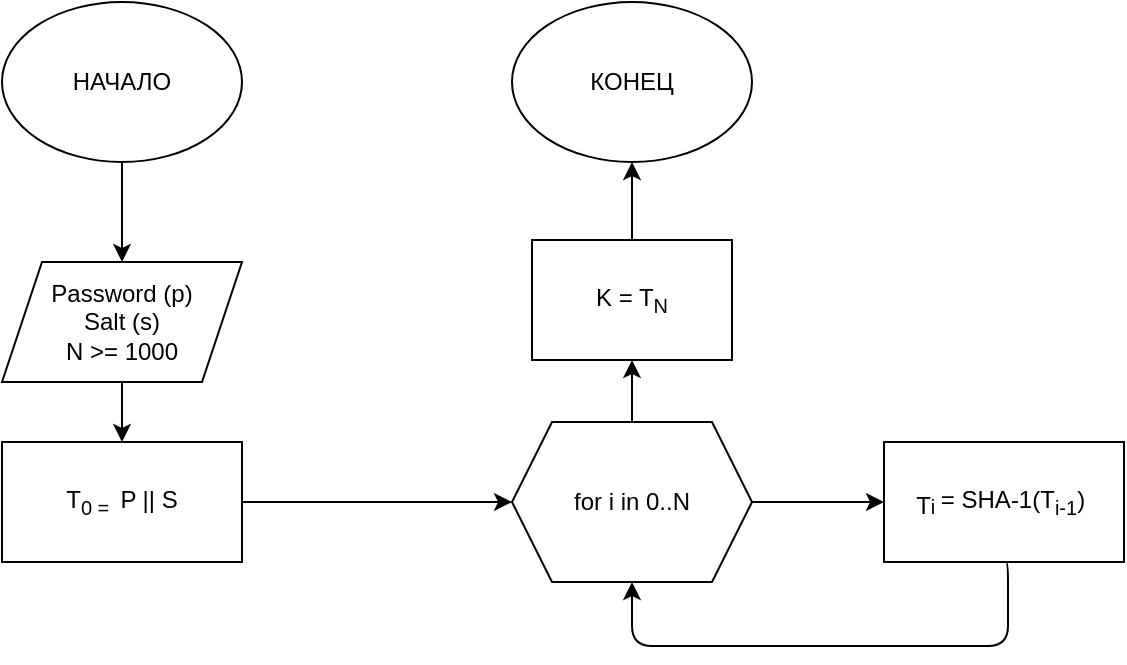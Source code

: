 <mxfile>
    <diagram id="S9_ol3plgFHYAdwla_OP" name="Page-1">
        <mxGraphModel dx="820" dy="563" grid="0" gridSize="10" guides="1" tooltips="1" connect="1" arrows="1" fold="1" page="1" pageScale="1" pageWidth="850" pageHeight="1100" background="#FFFFFF" math="0" shadow="0">
            <root>
                <mxCell id="0"/>
                <mxCell id="1" parent="0"/>
                <mxCell id="61" style="edgeStyle=none;html=1;entryX=0.5;entryY=0;entryDx=0;entryDy=0;labelBackgroundColor=none;fillColor=none;fontColor=#000000;labelBorderColor=none;strokeColor=#000000;" parent="1" source="62" target="64" edge="1">
                    <mxGeometry relative="1" as="geometry">
                        <mxPoint x="230" y="260" as="targetPoint"/>
                    </mxGeometry>
                </mxCell>
                <mxCell id="62" value="НАЧАЛО" style="ellipse;whiteSpace=wrap;html=1;labelBackgroundColor=none;fillColor=none;fontColor=#000000;labelBorderColor=none;strokeColor=#000000;" parent="1" vertex="1">
                    <mxGeometry x="170" y="30" width="120" height="80" as="geometry"/>
                </mxCell>
                <mxCell id="63" style="edgeStyle=none;html=1;labelBackgroundColor=none;fillColor=none;fontColor=#000000;labelBorderColor=none;strokeColor=#000000;" parent="1" source="64" target="66" edge="1">
                    <mxGeometry relative="1" as="geometry">
                        <mxPoint x="230" y="320" as="targetPoint"/>
                    </mxGeometry>
                </mxCell>
                <mxCell id="64" value="Password (p)&lt;br&gt;Salt (s)&lt;br&gt;N &amp;gt;= 1000" style="shape=parallelogram;perimeter=parallelogramPerimeter;whiteSpace=wrap;html=1;fixedSize=1;labelBackgroundColor=none;fillColor=none;fontColor=#000000;labelBorderColor=none;strokeColor=#000000;" parent="1" vertex="1">
                    <mxGeometry x="170" y="160" width="120" height="60" as="geometry"/>
                </mxCell>
                <mxCell id="oDSlGXVQkUrz6zCR37cC-79" style="html=1;exitX=1;exitY=0.5;exitDx=0;exitDy=0;strokeColor=#000000;" parent="1" source="66" target="69" edge="1">
                    <mxGeometry relative="1" as="geometry"/>
                </mxCell>
                <mxCell id="66" value="T&lt;sub&gt;0 =&amp;nbsp;&amp;nbsp;&lt;/sub&gt;P || S" style="rounded=0;whiteSpace=wrap;html=1;labelBackgroundColor=none;fillColor=none;fontColor=#000000;labelBorderColor=none;strokeColor=#000000;" parent="1" vertex="1">
                    <mxGeometry x="170" y="250" width="120" height="60" as="geometry"/>
                </mxCell>
                <mxCell id="oDSlGXVQkUrz6zCR37cC-74" style="edgeStyle=none;html=1;exitX=0.5;exitY=0;exitDx=0;exitDy=0;entryX=0.5;entryY=1;entryDx=0;entryDy=0;strokeColor=#000000;" parent="1" source="69" target="71" edge="1">
                    <mxGeometry relative="1" as="geometry"/>
                </mxCell>
                <mxCell id="oDSlGXVQkUrz6zCR37cC-80" style="edgeStyle=none;html=1;exitX=1;exitY=0.5;exitDx=0;exitDy=0;entryX=0;entryY=0.5;entryDx=0;entryDy=0;strokeColor=#000000;" parent="1" source="69" target="73" edge="1">
                    <mxGeometry relative="1" as="geometry"/>
                </mxCell>
                <mxCell id="69" value="for i in 0..N" style="shape=hexagon;perimeter=hexagonPerimeter2;whiteSpace=wrap;html=1;fixedSize=1;labelBackgroundColor=none;fillColor=none;fontColor=#000000;labelBorderColor=none;strokeColor=#000000;" parent="1" vertex="1">
                    <mxGeometry x="425" y="240" width="120" height="80" as="geometry"/>
                </mxCell>
                <mxCell id="oDSlGXVQkUrz6zCR37cC-76" style="edgeStyle=none;html=1;exitX=0.5;exitY=0;exitDx=0;exitDy=0;entryX=0.5;entryY=1;entryDx=0;entryDy=0;strokeColor=#000000;" parent="1" source="71" target="oDSlGXVQkUrz6zCR37cC-75" edge="1">
                    <mxGeometry relative="1" as="geometry"/>
                </mxCell>
                <mxCell id="71" value="K = T&lt;sub&gt;N&lt;/sub&gt;" style="rounded=0;whiteSpace=wrap;html=1;labelBackgroundColor=none;fillColor=none;fontColor=#000000;labelBorderColor=none;strokeColor=#000000;" parent="1" vertex="1">
                    <mxGeometry x="435" y="149" width="100" height="60" as="geometry"/>
                </mxCell>
                <mxCell id="oDSlGXVQkUrz6zCR37cC-81" style="edgeStyle=orthogonalEdgeStyle;html=1;exitX=0.5;exitY=1;exitDx=0;exitDy=0;entryX=0.5;entryY=1;entryDx=0;entryDy=0;strokeColor=#000000;" parent="1" source="73" target="69" edge="1">
                    <mxGeometry relative="1" as="geometry">
                        <Array as="points">
                            <mxPoint x="673" y="352"/>
                            <mxPoint x="485" y="352"/>
                        </Array>
                    </mxGeometry>
                </mxCell>
                <mxCell id="73" value="&lt;sub&gt;&lt;span style=&quot;font-size: 12px;&quot;&gt;T&lt;/span&gt;i&amp;nbsp;&lt;/sub&gt;= SHA-1(T&lt;sub&gt;i-1&lt;/sub&gt;)&amp;nbsp;" style="whiteSpace=wrap;html=1;labelBackgroundColor=none;fillColor=none;fontColor=#000000;labelBorderColor=none;strokeColor=#000000;" parent="1" vertex="1">
                    <mxGeometry x="611" y="250" width="120" height="60" as="geometry"/>
                </mxCell>
                <mxCell id="oDSlGXVQkUrz6zCR37cC-75" value="КОНЕЦ" style="ellipse;whiteSpace=wrap;html=1;labelBackgroundColor=none;fillColor=none;fontColor=#000000;labelBorderColor=none;strokeColor=#000000;" parent="1" vertex="1">
                    <mxGeometry x="425" y="30" width="120" height="80" as="geometry"/>
                </mxCell>
            </root>
        </mxGraphModel>
    </diagram>
</mxfile>
